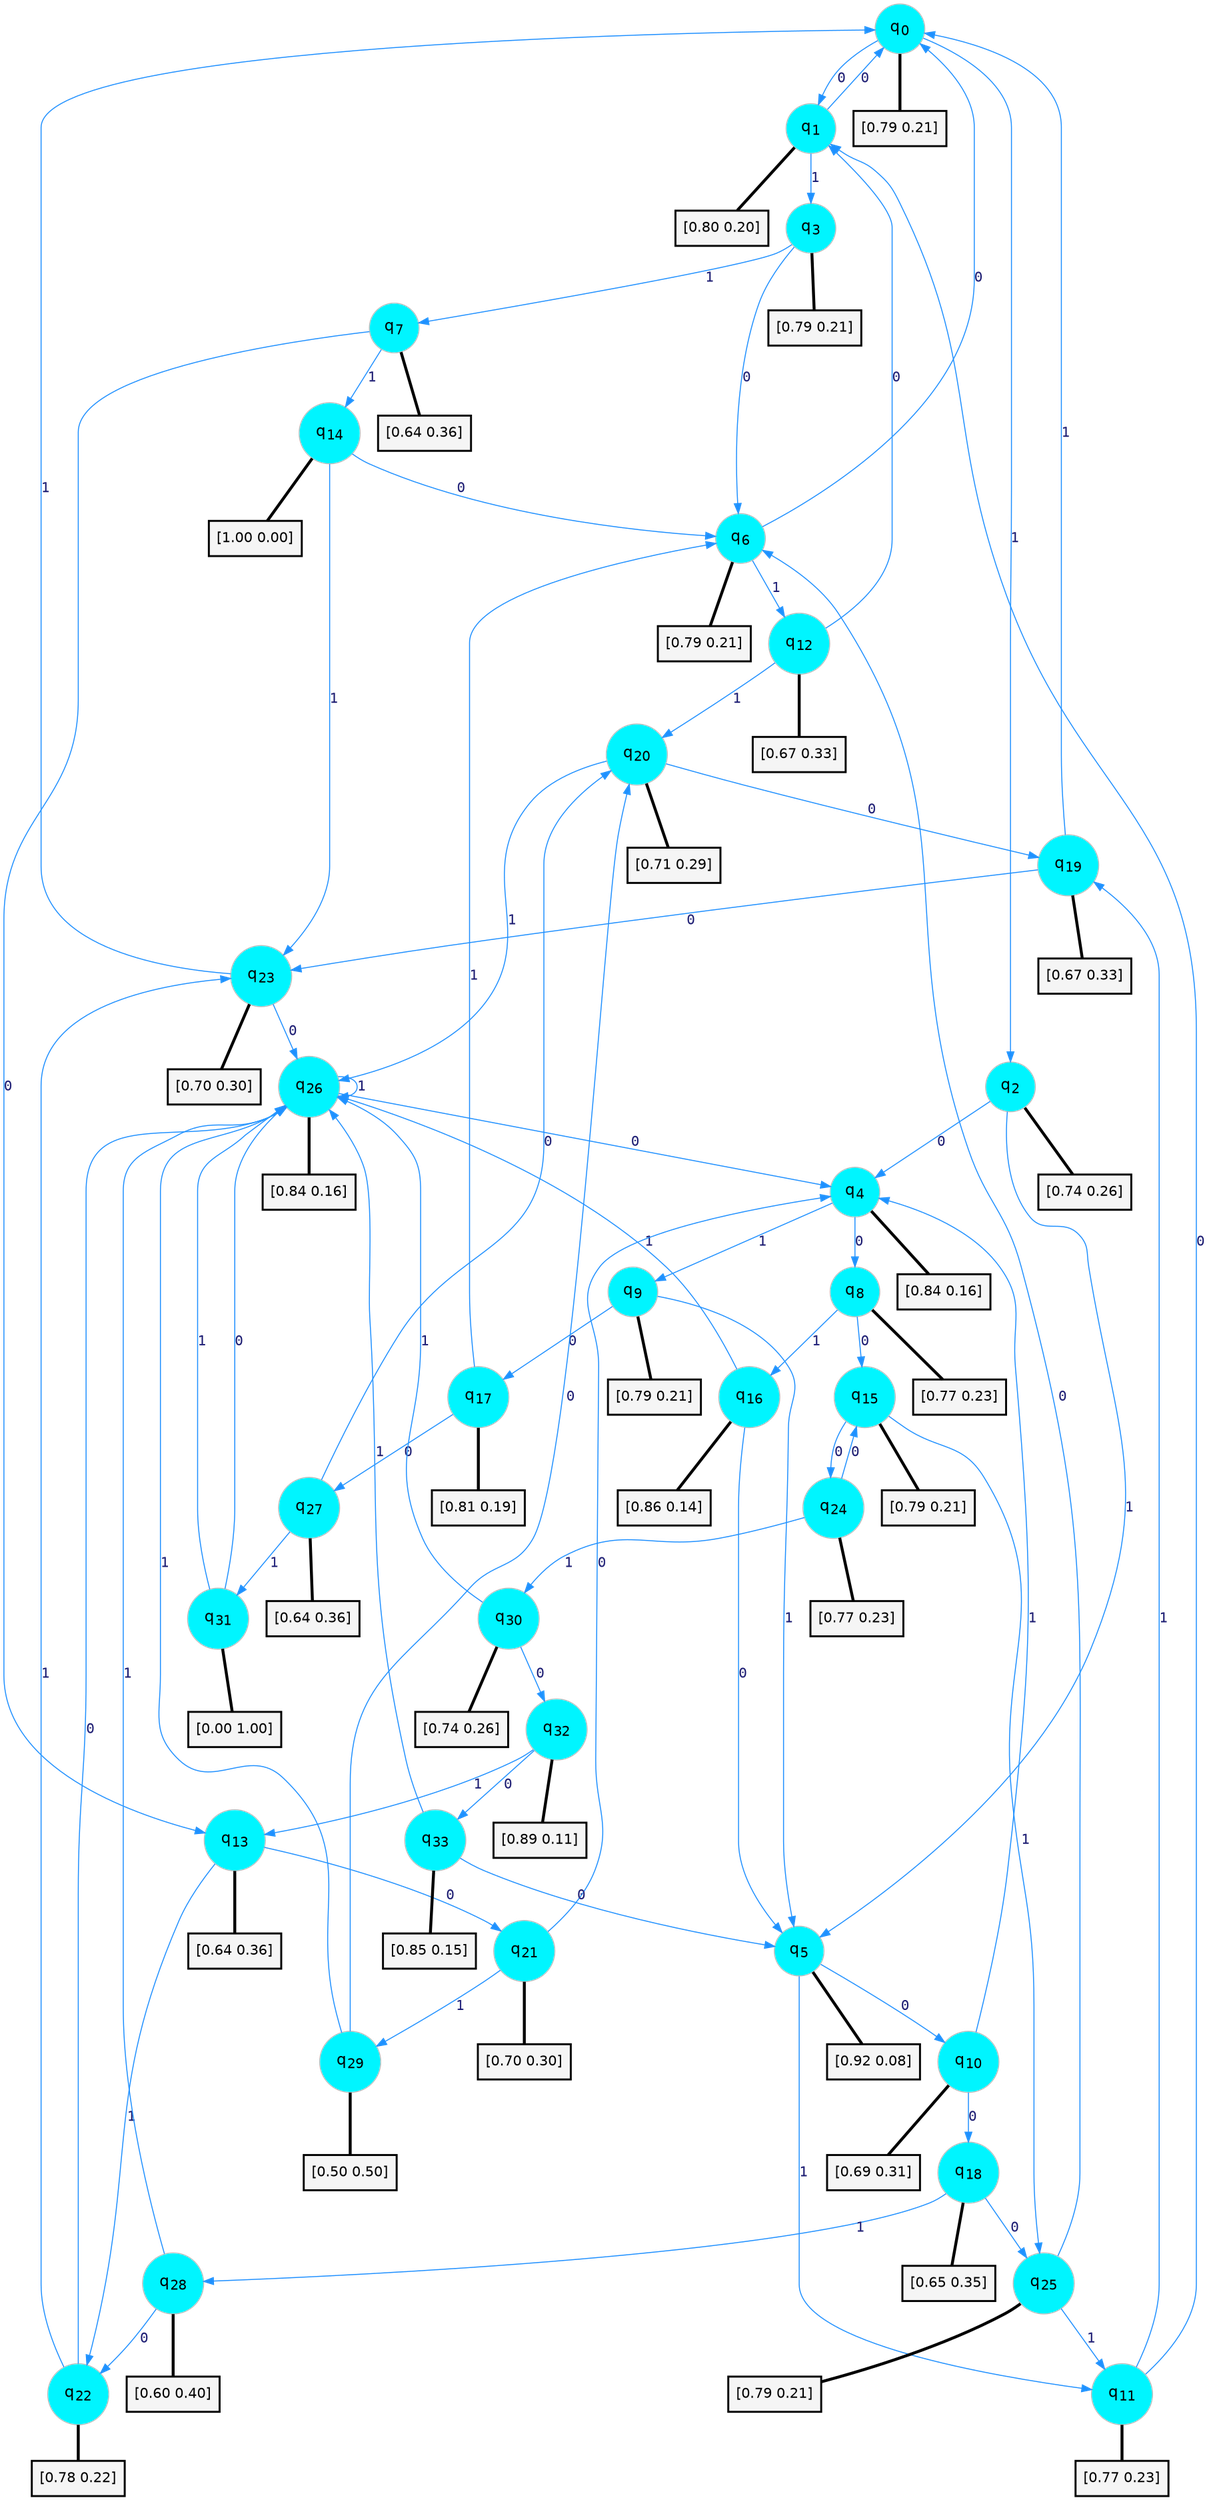 digraph G {
graph [
bgcolor=transparent, dpi=300, rankdir=TD, size="40,25"];
node [
color=gray, fillcolor=turquoise1, fontcolor=black, fontname=Helvetica, fontsize=16, fontweight=bold, shape=circle, style=filled];
edge [
arrowsize=1, color=dodgerblue1, fontcolor=midnightblue, fontname=courier, fontweight=bold, penwidth=1, style=solid, weight=20];
0[label=<q<SUB>0</SUB>>];
1[label=<q<SUB>1</SUB>>];
2[label=<q<SUB>2</SUB>>];
3[label=<q<SUB>3</SUB>>];
4[label=<q<SUB>4</SUB>>];
5[label=<q<SUB>5</SUB>>];
6[label=<q<SUB>6</SUB>>];
7[label=<q<SUB>7</SUB>>];
8[label=<q<SUB>8</SUB>>];
9[label=<q<SUB>9</SUB>>];
10[label=<q<SUB>10</SUB>>];
11[label=<q<SUB>11</SUB>>];
12[label=<q<SUB>12</SUB>>];
13[label=<q<SUB>13</SUB>>];
14[label=<q<SUB>14</SUB>>];
15[label=<q<SUB>15</SUB>>];
16[label=<q<SUB>16</SUB>>];
17[label=<q<SUB>17</SUB>>];
18[label=<q<SUB>18</SUB>>];
19[label=<q<SUB>19</SUB>>];
20[label=<q<SUB>20</SUB>>];
21[label=<q<SUB>21</SUB>>];
22[label=<q<SUB>22</SUB>>];
23[label=<q<SUB>23</SUB>>];
24[label=<q<SUB>24</SUB>>];
25[label=<q<SUB>25</SUB>>];
26[label=<q<SUB>26</SUB>>];
27[label=<q<SUB>27</SUB>>];
28[label=<q<SUB>28</SUB>>];
29[label=<q<SUB>29</SUB>>];
30[label=<q<SUB>30</SUB>>];
31[label=<q<SUB>31</SUB>>];
32[label=<q<SUB>32</SUB>>];
33[label=<q<SUB>33</SUB>>];
34[label="[0.79 0.21]", shape=box,fontcolor=black, fontname=Helvetica, fontsize=14, penwidth=2, fillcolor=whitesmoke,color=black];
35[label="[0.80 0.20]", shape=box,fontcolor=black, fontname=Helvetica, fontsize=14, penwidth=2, fillcolor=whitesmoke,color=black];
36[label="[0.74 0.26]", shape=box,fontcolor=black, fontname=Helvetica, fontsize=14, penwidth=2, fillcolor=whitesmoke,color=black];
37[label="[0.79 0.21]", shape=box,fontcolor=black, fontname=Helvetica, fontsize=14, penwidth=2, fillcolor=whitesmoke,color=black];
38[label="[0.84 0.16]", shape=box,fontcolor=black, fontname=Helvetica, fontsize=14, penwidth=2, fillcolor=whitesmoke,color=black];
39[label="[0.92 0.08]", shape=box,fontcolor=black, fontname=Helvetica, fontsize=14, penwidth=2, fillcolor=whitesmoke,color=black];
40[label="[0.79 0.21]", shape=box,fontcolor=black, fontname=Helvetica, fontsize=14, penwidth=2, fillcolor=whitesmoke,color=black];
41[label="[0.64 0.36]", shape=box,fontcolor=black, fontname=Helvetica, fontsize=14, penwidth=2, fillcolor=whitesmoke,color=black];
42[label="[0.77 0.23]", shape=box,fontcolor=black, fontname=Helvetica, fontsize=14, penwidth=2, fillcolor=whitesmoke,color=black];
43[label="[0.79 0.21]", shape=box,fontcolor=black, fontname=Helvetica, fontsize=14, penwidth=2, fillcolor=whitesmoke,color=black];
44[label="[0.69 0.31]", shape=box,fontcolor=black, fontname=Helvetica, fontsize=14, penwidth=2, fillcolor=whitesmoke,color=black];
45[label="[0.77 0.23]", shape=box,fontcolor=black, fontname=Helvetica, fontsize=14, penwidth=2, fillcolor=whitesmoke,color=black];
46[label="[0.67 0.33]", shape=box,fontcolor=black, fontname=Helvetica, fontsize=14, penwidth=2, fillcolor=whitesmoke,color=black];
47[label="[0.64 0.36]", shape=box,fontcolor=black, fontname=Helvetica, fontsize=14, penwidth=2, fillcolor=whitesmoke,color=black];
48[label="[1.00 0.00]", shape=box,fontcolor=black, fontname=Helvetica, fontsize=14, penwidth=2, fillcolor=whitesmoke,color=black];
49[label="[0.79 0.21]", shape=box,fontcolor=black, fontname=Helvetica, fontsize=14, penwidth=2, fillcolor=whitesmoke,color=black];
50[label="[0.86 0.14]", shape=box,fontcolor=black, fontname=Helvetica, fontsize=14, penwidth=2, fillcolor=whitesmoke,color=black];
51[label="[0.81 0.19]", shape=box,fontcolor=black, fontname=Helvetica, fontsize=14, penwidth=2, fillcolor=whitesmoke,color=black];
52[label="[0.65 0.35]", shape=box,fontcolor=black, fontname=Helvetica, fontsize=14, penwidth=2, fillcolor=whitesmoke,color=black];
53[label="[0.67 0.33]", shape=box,fontcolor=black, fontname=Helvetica, fontsize=14, penwidth=2, fillcolor=whitesmoke,color=black];
54[label="[0.71 0.29]", shape=box,fontcolor=black, fontname=Helvetica, fontsize=14, penwidth=2, fillcolor=whitesmoke,color=black];
55[label="[0.70 0.30]", shape=box,fontcolor=black, fontname=Helvetica, fontsize=14, penwidth=2, fillcolor=whitesmoke,color=black];
56[label="[0.78 0.22]", shape=box,fontcolor=black, fontname=Helvetica, fontsize=14, penwidth=2, fillcolor=whitesmoke,color=black];
57[label="[0.70 0.30]", shape=box,fontcolor=black, fontname=Helvetica, fontsize=14, penwidth=2, fillcolor=whitesmoke,color=black];
58[label="[0.77 0.23]", shape=box,fontcolor=black, fontname=Helvetica, fontsize=14, penwidth=2, fillcolor=whitesmoke,color=black];
59[label="[0.79 0.21]", shape=box,fontcolor=black, fontname=Helvetica, fontsize=14, penwidth=2, fillcolor=whitesmoke,color=black];
60[label="[0.84 0.16]", shape=box,fontcolor=black, fontname=Helvetica, fontsize=14, penwidth=2, fillcolor=whitesmoke,color=black];
61[label="[0.64 0.36]", shape=box,fontcolor=black, fontname=Helvetica, fontsize=14, penwidth=2, fillcolor=whitesmoke,color=black];
62[label="[0.60 0.40]", shape=box,fontcolor=black, fontname=Helvetica, fontsize=14, penwidth=2, fillcolor=whitesmoke,color=black];
63[label="[0.50 0.50]", shape=box,fontcolor=black, fontname=Helvetica, fontsize=14, penwidth=2, fillcolor=whitesmoke,color=black];
64[label="[0.74 0.26]", shape=box,fontcolor=black, fontname=Helvetica, fontsize=14, penwidth=2, fillcolor=whitesmoke,color=black];
65[label="[0.00 1.00]", shape=box,fontcolor=black, fontname=Helvetica, fontsize=14, penwidth=2, fillcolor=whitesmoke,color=black];
66[label="[0.89 0.11]", shape=box,fontcolor=black, fontname=Helvetica, fontsize=14, penwidth=2, fillcolor=whitesmoke,color=black];
67[label="[0.85 0.15]", shape=box,fontcolor=black, fontname=Helvetica, fontsize=14, penwidth=2, fillcolor=whitesmoke,color=black];
0->1 [label=0];
0->2 [label=1];
0->34 [arrowhead=none, penwidth=3,color=black];
1->0 [label=0];
1->3 [label=1];
1->35 [arrowhead=none, penwidth=3,color=black];
2->4 [label=0];
2->5 [label=1];
2->36 [arrowhead=none, penwidth=3,color=black];
3->6 [label=0];
3->7 [label=1];
3->37 [arrowhead=none, penwidth=3,color=black];
4->8 [label=0];
4->9 [label=1];
4->38 [arrowhead=none, penwidth=3,color=black];
5->10 [label=0];
5->11 [label=1];
5->39 [arrowhead=none, penwidth=3,color=black];
6->0 [label=0];
6->12 [label=1];
6->40 [arrowhead=none, penwidth=3,color=black];
7->13 [label=0];
7->14 [label=1];
7->41 [arrowhead=none, penwidth=3,color=black];
8->15 [label=0];
8->16 [label=1];
8->42 [arrowhead=none, penwidth=3,color=black];
9->17 [label=0];
9->5 [label=1];
9->43 [arrowhead=none, penwidth=3,color=black];
10->18 [label=0];
10->4 [label=1];
10->44 [arrowhead=none, penwidth=3,color=black];
11->1 [label=0];
11->19 [label=1];
11->45 [arrowhead=none, penwidth=3,color=black];
12->1 [label=0];
12->20 [label=1];
12->46 [arrowhead=none, penwidth=3,color=black];
13->21 [label=0];
13->22 [label=1];
13->47 [arrowhead=none, penwidth=3,color=black];
14->6 [label=0];
14->23 [label=1];
14->48 [arrowhead=none, penwidth=3,color=black];
15->24 [label=0];
15->25 [label=1];
15->49 [arrowhead=none, penwidth=3,color=black];
16->5 [label=0];
16->26 [label=1];
16->50 [arrowhead=none, penwidth=3,color=black];
17->27 [label=0];
17->6 [label=1];
17->51 [arrowhead=none, penwidth=3,color=black];
18->25 [label=0];
18->28 [label=1];
18->52 [arrowhead=none, penwidth=3,color=black];
19->23 [label=0];
19->0 [label=1];
19->53 [arrowhead=none, penwidth=3,color=black];
20->19 [label=0];
20->26 [label=1];
20->54 [arrowhead=none, penwidth=3,color=black];
21->4 [label=0];
21->29 [label=1];
21->55 [arrowhead=none, penwidth=3,color=black];
22->26 [label=0];
22->23 [label=1];
22->56 [arrowhead=none, penwidth=3,color=black];
23->26 [label=0];
23->0 [label=1];
23->57 [arrowhead=none, penwidth=3,color=black];
24->15 [label=0];
24->30 [label=1];
24->58 [arrowhead=none, penwidth=3,color=black];
25->6 [label=0];
25->11 [label=1];
25->59 [arrowhead=none, penwidth=3,color=black];
26->4 [label=0];
26->26 [label=1];
26->60 [arrowhead=none, penwidth=3,color=black];
27->20 [label=0];
27->31 [label=1];
27->61 [arrowhead=none, penwidth=3,color=black];
28->22 [label=0];
28->26 [label=1];
28->62 [arrowhead=none, penwidth=3,color=black];
29->20 [label=0];
29->26 [label=1];
29->63 [arrowhead=none, penwidth=3,color=black];
30->32 [label=0];
30->26 [label=1];
30->64 [arrowhead=none, penwidth=3,color=black];
31->26 [label=0];
31->26 [label=1];
31->65 [arrowhead=none, penwidth=3,color=black];
32->33 [label=0];
32->13 [label=1];
32->66 [arrowhead=none, penwidth=3,color=black];
33->5 [label=0];
33->26 [label=1];
33->67 [arrowhead=none, penwidth=3,color=black];
}
